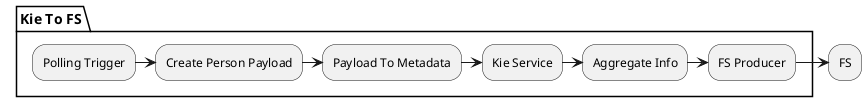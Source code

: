 @startuml
partition "Kie To FS" {
  "Polling Trigger" -right-> "Create Person Payload" as CPP
  CPP -right-> "Payload To Metadata" as PTM
  PTM -right-> "Kie Service" as KS
  KS -right-> "Aggregate Info" as AI
  AI -right-> "FS Producer"
}
"FS Producer" -right-> "FS"
@enduml
